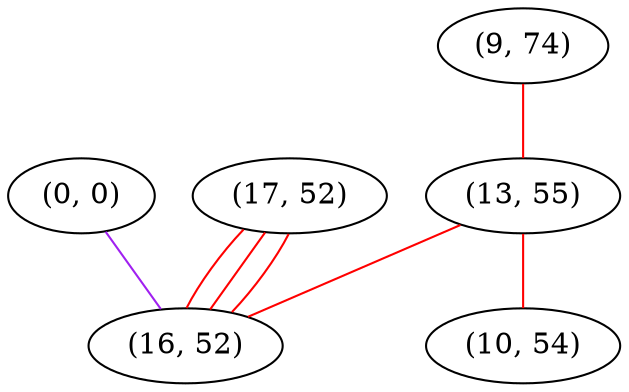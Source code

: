 graph "" {
"(0, 0)";
"(17, 52)";
"(9, 74)";
"(13, 55)";
"(16, 52)";
"(10, 54)";
"(0, 0)" -- "(16, 52)"  [color=purple, key=0, weight=4];
"(17, 52)" -- "(16, 52)"  [color=red, key=0, weight=1];
"(17, 52)" -- "(16, 52)"  [color=red, key=1, weight=1];
"(17, 52)" -- "(16, 52)"  [color=red, key=2, weight=1];
"(9, 74)" -- "(13, 55)"  [color=red, key=0, weight=1];
"(13, 55)" -- "(10, 54)"  [color=red, key=0, weight=1];
"(13, 55)" -- "(16, 52)"  [color=red, key=0, weight=1];
}
